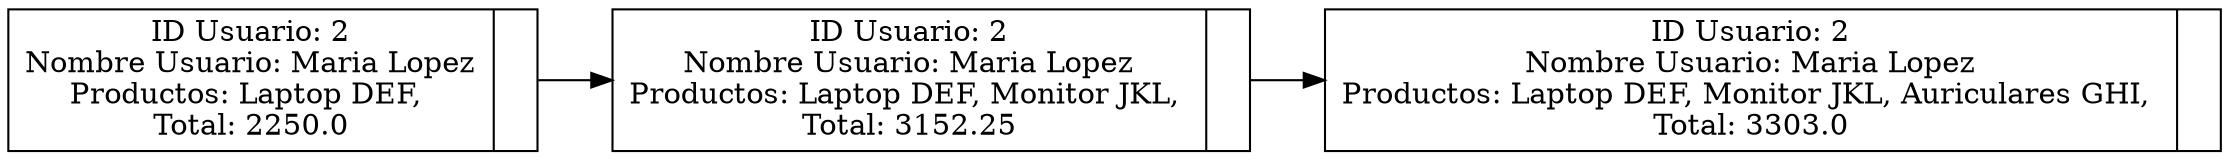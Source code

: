 digraph G {
        rankdir=LR;
        node [shape = record, height = .1]node0 [label="{ID Usuario: 2\nNombre Usuario: Maria Lopez\nProductos:  Laptop DEF, \nTotal: 2250.0|<f1>}"];
node1 [label="{ID Usuario: 2\nNombre Usuario: Maria Lopez\nProductos:  Laptop DEF, Monitor JKL, \nTotal: 3152.25|<f1>}"];
node2 [label="{ID Usuario: 2\nNombre Usuario: Maria Lopez\nProductos:  Laptop DEF, Monitor JKL, Auriculares GHI, \nTotal: 3303.0|<f1>}"];
node0-> node1;
node1-> node2;
}